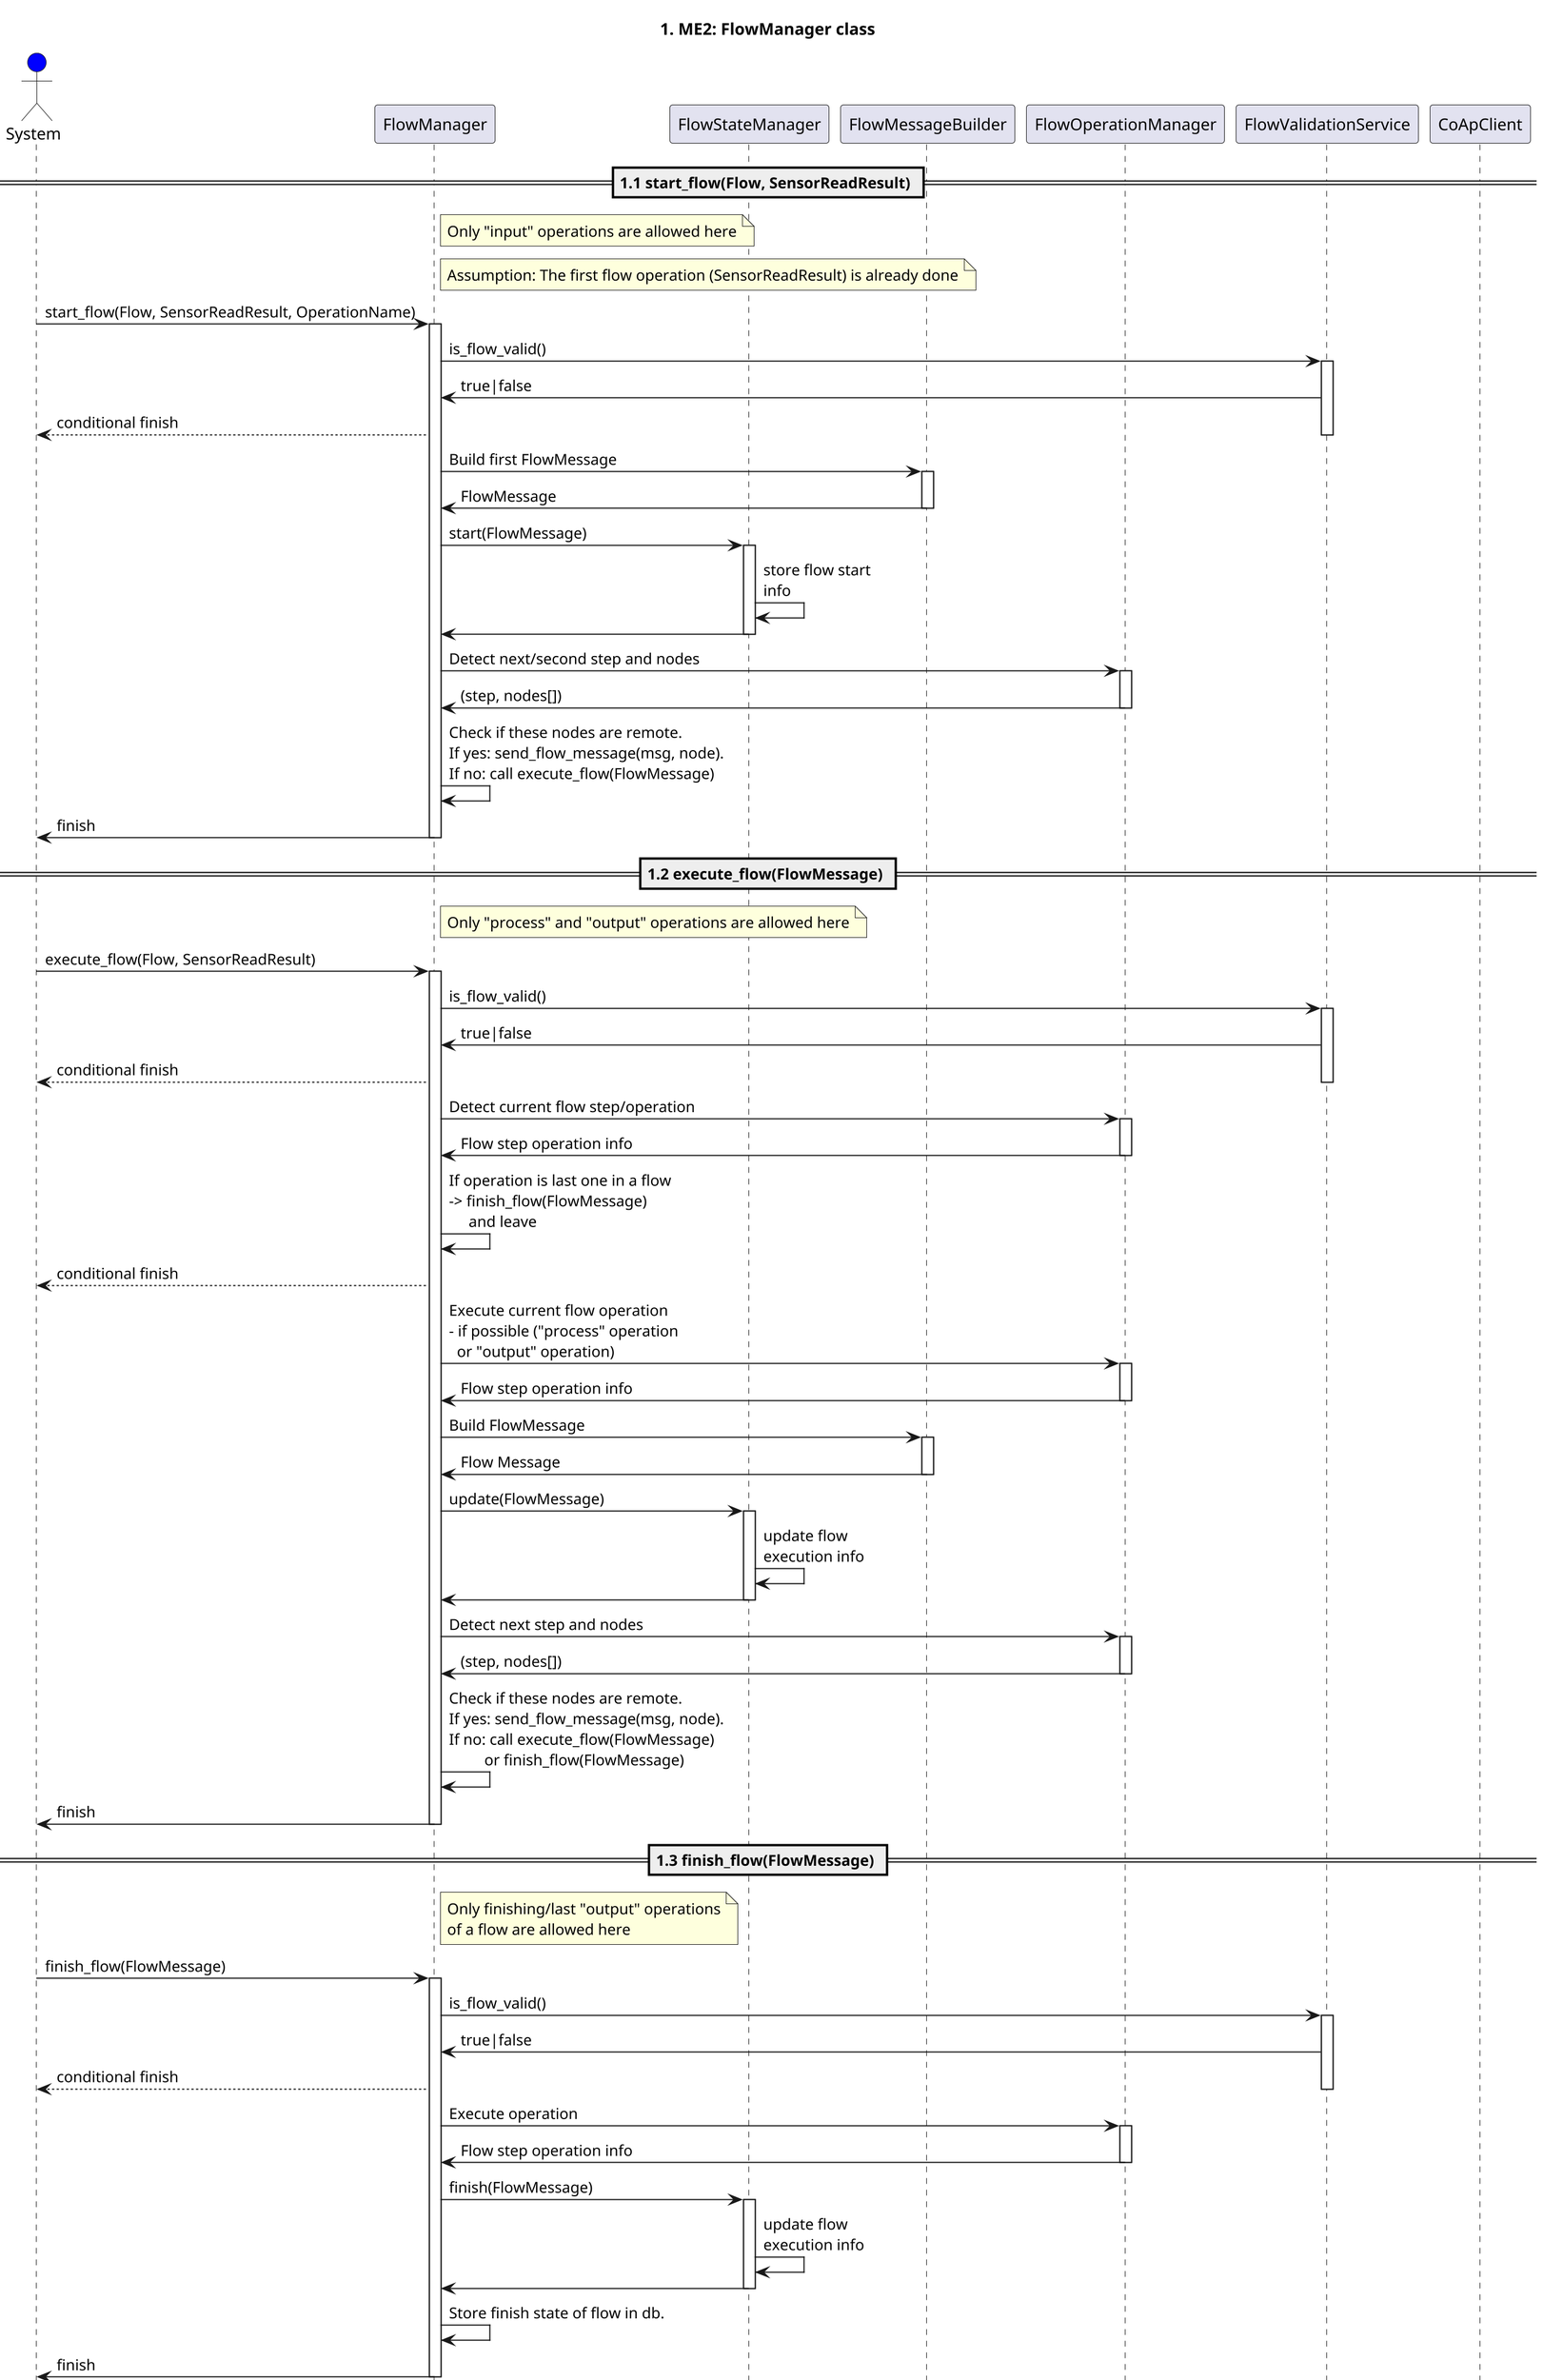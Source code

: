 @startuml

' this is a comment
' read here for syntax: https://plantuml.com/sequence-diagram

title 1. ME2: FlowManager class
footer Forschungsprojekt 2022, IPVS
scale 2

actor System #blue
participant "FlowManager" as FM
participant "FlowStateManager" as FSM
participant "FlowMessageBuilder" as FMB
participant "FlowOperationManager" as FOM
participant "FlowValidationService" as FVS
participant "CoApClient" as CAC

== 1.1 start_flow(Flow, SensorReadResult) ==
note right FM: Only "input" operations are allowed here
note right FM: Assumption: The first flow operation (SensorReadResult) is already done

System -> FM: start_flow(Flow, SensorReadResult, OperationName)
activate FM
FM -> FVS: is_flow_valid()
activate FVS
FVS -> FM: true|false
FM --> System: conditional finish
deactivate FVS
FM -> FMB: Build first FlowMessage

activate FMB
FMB -> FM: FlowMessage
deactivate FMB

FM -> FSM: start(FlowMessage)
activate FSM
FSM -> FSM: store flow start\ninfo
FSM -> FM:
deactivate FSM

FM -> FOM: Detect next/second step and nodes
activate FOM
FOM -> FM: (step, nodes[])
deactivate FOM

FM -> FM: Check if these nodes are remote.\nIf yes: send_flow_message(msg, node).\nIf no: call execute_flow(FlowMessage)
FM -> System: finish
deactivate FM

== 1.2 execute_flow(FlowMessage) ==
note right FM: Only "process" and "output" operations are allowed here
System -> FM: execute_flow(Flow, SensorReadResult)
activate FM

FM -> FVS: is_flow_valid()
activate FVS
FVS -> FM: true|false
FM --> System: conditional finish
deactivate FVS

FM -> FOM: Detect current flow step/operation
activate FOM
FOM -> FM: Flow step operation info
deactivate FOM

FM -> FM: If operation is last one in a flow \n-> finish_flow(FlowMessage)\n     and leave
FM --> System: conditional finish

FM -> FOM: Execute current flow operation\n- if possible ("process" operation\n  or "output" operation)
activate FOM
FOM -> FM: Flow step operation info
deactivate FOM

FM -> FMB: Build FlowMessage
activate FMB
FMB -> FM: Flow Message
deactivate FMB

FM -> FSM: update(FlowMessage)
activate FSM
FSM -> FSM: update flow\nexecution info
FSM -> FM:
deactivate FSM

FM -> FOM: Detect next step and nodes
activate FOM
FOM -> FM: (step, nodes[])
deactivate FOM

FM -> FM: Check if these nodes are remote.\nIf yes: send_flow_message(msg, node).\nIf no: call execute_flow(FlowMessage)\n         or finish_flow(FlowMessage)
FM -> System: finish
deactivate FM
deactivate FM

== 1.3 finish_flow(FlowMessage) ==
note right FM: Only finishing/last "output" operations\nof a flow are allowed here

System -> FM: finish_flow(FlowMessage)
activate FM

FM -> FVS: is_flow_valid()
activate FVS
FVS -> FM: true|false
FM --> System: conditional finish
deactivate FVS

FM -> FOM: Execute operation
activate FOM
FOM -> FM: Flow step operation info
deactivate FOM

FM -> FSM: finish(FlowMessage)
activate FSM
FSM -> FSM: update flow\nexecution info
FSM -> FM:
deactivate FSM

FM -> FM: Store finish state of flow in db.

FM -> System: finish
deactivate FM

== 1.4 send_flow_message(Node, FlowMessage) ==
System -> FM: send_flow_message(FlowMessage)
activate FM
FM -> CAC: Send flow message to node.\nIf successful: leave\nelse: Retry n times
activate CAC
CAC -> FM:
deactivate CAC

FM -> System: finish
deactivate FM

@enduml